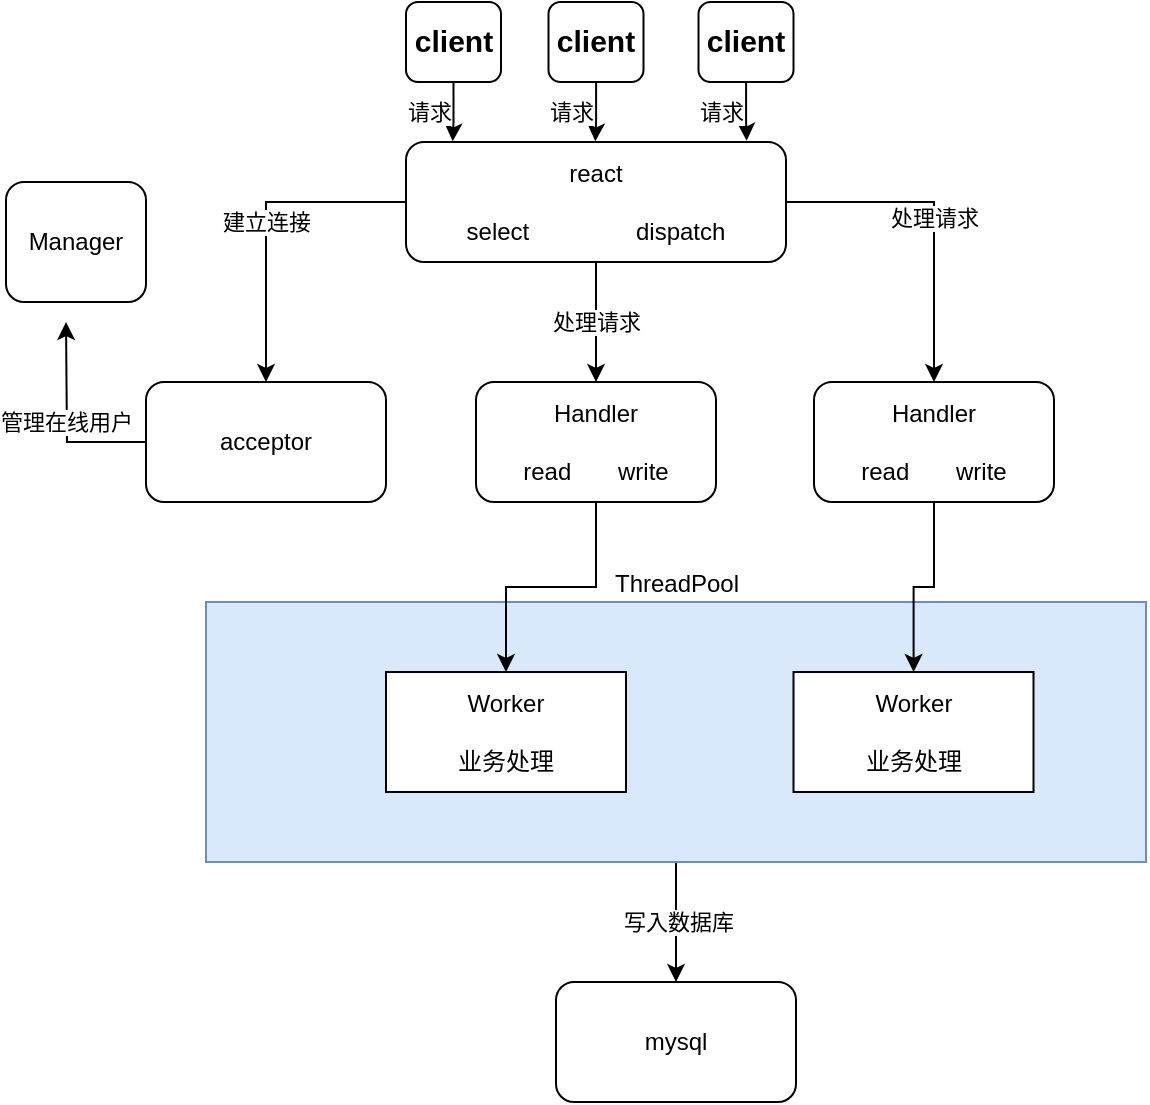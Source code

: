 <mxfile version="26.0.16">
  <diagram id="C5RBs43oDa-KdzZeNtuy" name="Page-1">
    <mxGraphModel dx="1066" dy="703" grid="1" gridSize="10" guides="1" tooltips="1" connect="1" arrows="1" fold="1" page="1" pageScale="1" pageWidth="827" pageHeight="1169" math="0" shadow="0">
      <root>
        <mxCell id="WIyWlLk6GJQsqaUBKTNV-0" />
        <mxCell id="WIyWlLk6GJQsqaUBKTNV-1" parent="WIyWlLk6GJQsqaUBKTNV-0" />
        <mxCell id="WIyWlLk6GJQsqaUBKTNV-3" value="&lt;div style=&quot;line-height: 150%;&quot;&gt;&lt;b&gt;&lt;font style=&quot;font-size: 15px; line-height: 150%;&quot;&gt;client&lt;/font&gt;&lt;/b&gt;&lt;div&gt;&lt;/div&gt;&lt;/div&gt;" style="rounded=1;whiteSpace=wrap;html=1;fontSize=12;glass=0;strokeWidth=1;shadow=0;" parent="WIyWlLk6GJQsqaUBKTNV-1" vertex="1">
          <mxGeometry x="281.25" y="10" width="47.5" height="40" as="geometry" />
        </mxCell>
        <mxCell id="r7K5c3cP8IPQHwrEYcuQ-10" value="&lt;div style=&quot;line-height: 150%;&quot;&gt;&lt;b&gt;&lt;font style=&quot;font-size: 15px; line-height: 150%;&quot;&gt;client&lt;/font&gt;&lt;/b&gt;&lt;div&gt;&lt;/div&gt;&lt;/div&gt;" style="rounded=1;whiteSpace=wrap;html=1;fontSize=12;glass=0;strokeWidth=1;shadow=0;" parent="WIyWlLk6GJQsqaUBKTNV-1" vertex="1">
          <mxGeometry x="210" y="10" width="47.5" height="40" as="geometry" />
        </mxCell>
        <mxCell id="r7K5c3cP8IPQHwrEYcuQ-19" value="请求" style="edgeStyle=orthogonalEdgeStyle;rounded=0;orthogonalLoop=1;jettySize=auto;html=1;entryX=0.145;entryY=-0.006;entryDx=0;entryDy=0;entryPerimeter=0;labelPosition=left;verticalLabelPosition=middle;align=right;verticalAlign=middle;" parent="WIyWlLk6GJQsqaUBKTNV-1" source="r7K5c3cP8IPQHwrEYcuQ-10" edge="1">
          <mxGeometry relative="1" as="geometry">
            <mxPoint x="233.35" y="79.64" as="targetPoint" />
          </mxGeometry>
        </mxCell>
        <mxCell id="r7K5c3cP8IPQHwrEYcuQ-22" value="请求" style="edgeStyle=orthogonalEdgeStyle;rounded=0;orthogonalLoop=1;jettySize=auto;html=1;entryX=0.455;entryY=-0.006;entryDx=0;entryDy=0;entryPerimeter=0;labelPosition=left;verticalLabelPosition=middle;align=right;verticalAlign=middle;" parent="WIyWlLk6GJQsqaUBKTNV-1" source="WIyWlLk6GJQsqaUBKTNV-3" edge="1">
          <mxGeometry relative="1" as="geometry">
            <mxPoint x="304.65" y="79.64" as="targetPoint" />
          </mxGeometry>
        </mxCell>
        <mxCell id="r7K5c3cP8IPQHwrEYcuQ-27" value="&lt;div style=&quot;line-height: 150%;&quot;&gt;&lt;b&gt;&lt;font style=&quot;font-size: 15px; line-height: 150%;&quot;&gt;client&lt;/font&gt;&lt;/b&gt;&lt;div&gt;&lt;/div&gt;&lt;/div&gt;" style="rounded=1;whiteSpace=wrap;html=1;fontSize=12;glass=0;strokeWidth=1;shadow=0;" parent="WIyWlLk6GJQsqaUBKTNV-1" vertex="1">
          <mxGeometry x="356.25" y="10" width="47.5" height="40" as="geometry" />
        </mxCell>
        <mxCell id="r7K5c3cP8IPQHwrEYcuQ-28" value="请求" style="edgeStyle=orthogonalEdgeStyle;rounded=0;orthogonalLoop=1;jettySize=auto;html=1;entryX=0.784;entryY=-0.011;entryDx=0;entryDy=0;entryPerimeter=0;labelPosition=left;verticalLabelPosition=middle;align=right;verticalAlign=middle;" parent="WIyWlLk6GJQsqaUBKTNV-1" source="r7K5c3cP8IPQHwrEYcuQ-27" edge="1">
          <mxGeometry relative="1" as="geometry">
            <mxPoint x="380.32" y="79.34" as="targetPoint" />
          </mxGeometry>
        </mxCell>
        <mxCell id="r7K5c3cP8IPQHwrEYcuQ-35" value="处理请求" style="edgeStyle=orthogonalEdgeStyle;rounded=0;orthogonalLoop=1;jettySize=auto;html=1;" parent="WIyWlLk6GJQsqaUBKTNV-1" source="r7K5c3cP8IPQHwrEYcuQ-29" target="r7K5c3cP8IPQHwrEYcuQ-32" edge="1">
          <mxGeometry relative="1" as="geometry">
            <Array as="points">
              <mxPoint x="260" y="200" />
              <mxPoint x="260" y="200" />
            </Array>
          </mxGeometry>
        </mxCell>
        <mxCell id="r7K5c3cP8IPQHwrEYcuQ-36" value="建立连接" style="edgeStyle=orthogonalEdgeStyle;rounded=0;orthogonalLoop=1;jettySize=auto;html=1;entryX=0.5;entryY=0;entryDx=0;entryDy=0;" parent="WIyWlLk6GJQsqaUBKTNV-1" source="r7K5c3cP8IPQHwrEYcuQ-29" target="r7K5c3cP8IPQHwrEYcuQ-30" edge="1">
          <mxGeometry relative="1" as="geometry" />
        </mxCell>
        <mxCell id="r7K5c3cP8IPQHwrEYcuQ-37" value="处理请求" style="edgeStyle=orthogonalEdgeStyle;rounded=0;orthogonalLoop=1;jettySize=auto;html=1;" parent="WIyWlLk6GJQsqaUBKTNV-1" source="r7K5c3cP8IPQHwrEYcuQ-29" target="r7K5c3cP8IPQHwrEYcuQ-33" edge="1">
          <mxGeometry relative="1" as="geometry" />
        </mxCell>
        <mxCell id="r7K5c3cP8IPQHwrEYcuQ-29" value="react&lt;div&gt;&lt;br&gt;&lt;/div&gt;&lt;div&gt;select&amp;nbsp; &amp;nbsp; &amp;nbsp; &amp;nbsp; &amp;nbsp; &amp;nbsp; &amp;nbsp; &amp;nbsp; dispatch&lt;/div&gt;" style="rounded=1;whiteSpace=wrap;html=1;" parent="WIyWlLk6GJQsqaUBKTNV-1" vertex="1">
          <mxGeometry x="210" y="80" width="190" height="60" as="geometry" />
        </mxCell>
        <mxCell id="r7K5c3cP8IPQHwrEYcuQ-45" value="写入数据库" style="edgeStyle=orthogonalEdgeStyle;rounded=0;orthogonalLoop=1;jettySize=auto;html=1;" parent="WIyWlLk6GJQsqaUBKTNV-1" source="r7K5c3cP8IPQHwrEYcuQ-38" edge="1">
          <mxGeometry relative="1" as="geometry">
            <mxPoint x="345" y="500" as="targetPoint" />
          </mxGeometry>
        </mxCell>
        <mxCell id="r7K5c3cP8IPQHwrEYcuQ-38" value="ThreadPool" style="rounded=0;html=1;labelPosition=center;verticalLabelPosition=top;align=center;verticalAlign=bottom;labelBorderColor=none;textShadow=0;fillColor=#dae8fc;strokeColor=#6c8ebf;" parent="WIyWlLk6GJQsqaUBKTNV-1" vertex="1">
          <mxGeometry x="110" y="310" width="470" height="130" as="geometry" />
        </mxCell>
        <mxCell id="r7K5c3cP8IPQHwrEYcuQ-47" value="管理在线用户" style="edgeStyle=orthogonalEdgeStyle;rounded=0;orthogonalLoop=1;jettySize=auto;html=1;" parent="WIyWlLk6GJQsqaUBKTNV-1" source="r7K5c3cP8IPQHwrEYcuQ-30" edge="1">
          <mxGeometry relative="1" as="geometry">
            <mxPoint x="40" y="170" as="targetPoint" />
          </mxGeometry>
        </mxCell>
        <mxCell id="r7K5c3cP8IPQHwrEYcuQ-30" value="acceptor" style="rounded=1;whiteSpace=wrap;html=1;" parent="WIyWlLk6GJQsqaUBKTNV-1" vertex="1">
          <mxGeometry x="80" y="200" width="120" height="60" as="geometry" />
        </mxCell>
        <mxCell id="r7K5c3cP8IPQHwrEYcuQ-41" style="edgeStyle=orthogonalEdgeStyle;rounded=0;orthogonalLoop=1;jettySize=auto;html=1;entryX=0.5;entryY=0;entryDx=0;entryDy=0;" parent="WIyWlLk6GJQsqaUBKTNV-1" source="r7K5c3cP8IPQHwrEYcuQ-32" target="r7K5c3cP8IPQHwrEYcuQ-39" edge="1">
          <mxGeometry relative="1" as="geometry" />
        </mxCell>
        <mxCell id="r7K5c3cP8IPQHwrEYcuQ-32" value="Handler&lt;div&gt;&lt;br&gt;&lt;div&gt;read&amp;nbsp; &amp;nbsp; &amp;nbsp; &amp;nbsp;write&lt;/div&gt;&lt;/div&gt;" style="rounded=1;whiteSpace=wrap;html=1;" parent="WIyWlLk6GJQsqaUBKTNV-1" vertex="1">
          <mxGeometry x="245" y="200" width="120" height="60" as="geometry" />
        </mxCell>
        <mxCell id="r7K5c3cP8IPQHwrEYcuQ-43" style="edgeStyle=orthogonalEdgeStyle;rounded=0;orthogonalLoop=1;jettySize=auto;html=1;" parent="WIyWlLk6GJQsqaUBKTNV-1" source="r7K5c3cP8IPQHwrEYcuQ-33" target="r7K5c3cP8IPQHwrEYcuQ-42" edge="1">
          <mxGeometry relative="1" as="geometry" />
        </mxCell>
        <mxCell id="r7K5c3cP8IPQHwrEYcuQ-33" value="Handler&lt;div&gt;&lt;br&gt;&lt;div&gt;read&amp;nbsp; &amp;nbsp; &amp;nbsp; &amp;nbsp;write&lt;/div&gt;&lt;/div&gt;" style="rounded=1;whiteSpace=wrap;html=1;" parent="WIyWlLk6GJQsqaUBKTNV-1" vertex="1">
          <mxGeometry x="414" y="200" width="120" height="60" as="geometry" />
        </mxCell>
        <mxCell id="r7K5c3cP8IPQHwrEYcuQ-39" value="Worker&lt;div&gt;&lt;br&gt;&lt;/div&gt;&lt;div&gt;业务处理&lt;/div&gt;" style="rounded=0;whiteSpace=wrap;html=1;" parent="WIyWlLk6GJQsqaUBKTNV-1" vertex="1">
          <mxGeometry x="200" y="345" width="120" height="60" as="geometry" />
        </mxCell>
        <mxCell id="r7K5c3cP8IPQHwrEYcuQ-42" value="Worker&lt;div&gt;&lt;br&gt;&lt;/div&gt;&lt;div&gt;业务处理&lt;/div&gt;" style="rounded=0;whiteSpace=wrap;html=1;" parent="WIyWlLk6GJQsqaUBKTNV-1" vertex="1">
          <mxGeometry x="403.75" y="345" width="120" height="60" as="geometry" />
        </mxCell>
        <mxCell id="r7K5c3cP8IPQHwrEYcuQ-44" value="mysql" style="rounded=1;whiteSpace=wrap;html=1;" parent="WIyWlLk6GJQsqaUBKTNV-1" vertex="1">
          <mxGeometry x="285" y="500" width="120" height="60" as="geometry" />
        </mxCell>
        <mxCell id="r7K5c3cP8IPQHwrEYcuQ-46" value="Manager" style="rounded=1;whiteSpace=wrap;html=1;" parent="WIyWlLk6GJQsqaUBKTNV-1" vertex="1">
          <mxGeometry x="10" y="100" width="70" height="60" as="geometry" />
        </mxCell>
      </root>
    </mxGraphModel>
  </diagram>
</mxfile>
